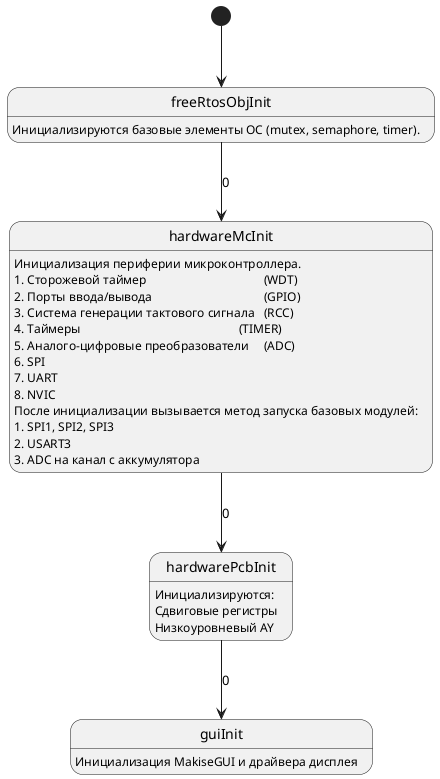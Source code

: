 CLASS_NAME						=		AyPlayer
FILE_WITH_CLASS_DESCRIPTION		=		ayplayer.h

@startuml

[*] --> s0

state "freeRtosObjInit" as s0 {
s0:Инициализируются базовые элементы ОС (mutex, semaphore, timer).
}

s0 --> s1								: 0

state "hardwareMcInit" as s1 {
s1: Инициализация периферии микроконтроллера.
s1:1. Сторожевой таймер\t\t\t\t\t(WDT)
s1:2. Порты ввода/вывода\t\t\t\t\t(GPIO)
s1:3. Система генерации тактового сигнала\t(RCC)
s1:4. Таймеры\t\t\t\t\t\t\t(TIMER)
s1:5. Аналого-цифровые преобразователи\t(ADC)
s1:6. SPI
s1:7. UART
s1:8. NVIC
s1:После инициализации вызывается метод запуска базовых модулей:
s1:1. SPI1, SPI2, SPI3
s1:2. USART3
s1:3. ADC на канал с аккумулятора
}

s1 --> s2								: 0

state "hardwarePcbInit" as s2 {
s2:Инициализируются:
s2:Сдвиговые регистры
s2:Низкоуровневый AY
}

s2 --> s3								: 0

state "guiInit" as s3 {
s3:Инициализация MakiseGUI и драйвера дисплея
}

@enduml